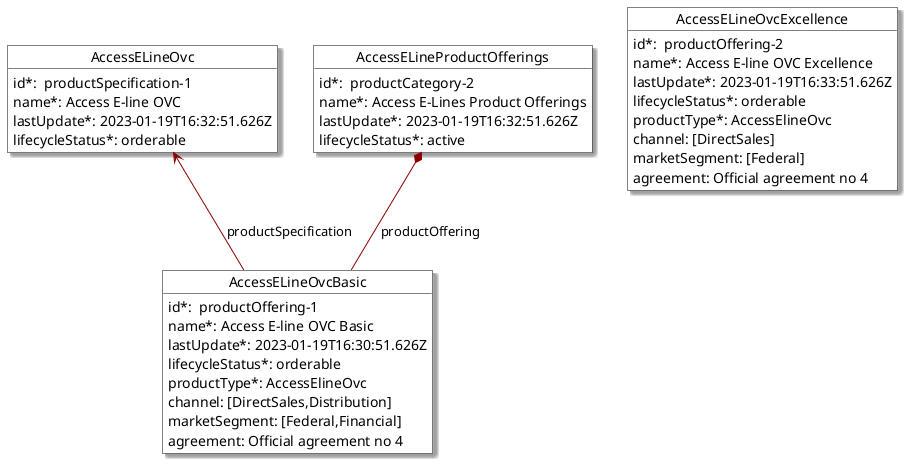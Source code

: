 @startuml
skinparam {
    ObjectBackgroundColor White
    ObjectBorderColor Black
    shadowing true
    RoundCorner 0
    LineColor DarkRed
    ArrowColor DarkRed
    ArrowThickness 1
}

object AccessELineOvcBasic {
    id*:  productOffering-1
    name*: Access E-line OVC Basic
    lastUpdate*: 2023-01-19T16:30:51.626Z
    lifecycleStatus*: orderable
    productType*: AccessElineOvc
    channel: [DirectSales,Distribution]
    marketSegment: [Federal,Financial]
    agreement: Official agreement no 4
}

object AccessELineOvcExcellence {
    id*:  productOffering-2
    name*: Access E-line OVC Excellence
    lastUpdate*: 2023-01-19T16:33:51.626Z
    lifecycleStatus*: orderable
    productType*: AccessElineOvc
    channel: [DirectSales]
    marketSegment: [Federal]
    agreement: Official agreement no 4
}

object AccessELineOvc {
    id*:  productSpecification-1
    name*: Access E-line OVC
    lastUpdate*: 2023-01-19T16:32:51.626Z
    lifecycleStatus*: orderable
}

object AccessELineProductOfferings {
    id*:  productCategory-2
    name*: Access E-Lines Product Offerings
    lastUpdate*: 2023-01-19T16:32:51.626Z
    lifecycleStatus*: active
}

AccessELineProductOfferings *-- AccessELineOvcBasic: productOffering
AccessELineOvc <-- AccessELineOvcBasic: productSpecification

@enduml
